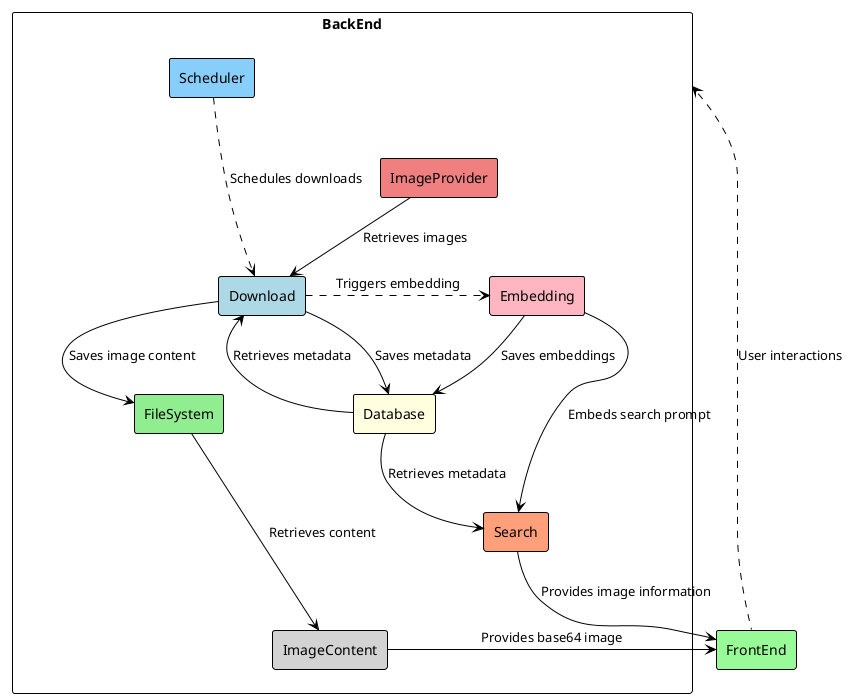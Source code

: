 @startuml "MiraVeja - Block Diagram v0.0.1"
!theme plain

rectangle "FrontEnd" as FE #PaleGreen

rectangle "BackEnd" as BE {
    rectangle "Download" as download #LightBlue
    rectangle "FileSystem" as filesystem #LightGreen
    rectangle "Database" as database #LightYellow
    rectangle "ImageProvider" as imageprovider #LightCoral
    rectangle "Scheduler" as scheduler #LightSkyBlue
    rectangle "Embedding" as embedding #LightPink
    rectangle "ImageContent" as content #LightGray
    rectangle "Search" as search #LightSalmon

    scheduler .d..> download : "Schedules downloads"
    imageprovider -d-> download : "Retrieves images"
    
    download -d-> database : "Saves metadata"
    database -u-> download : "Retrieves metadata"

    download -d-> filesystem : "Saves image content"

    download .r.> embedding : "Triggers embedding"
    embedding -d-> database : "Saves embeddings"

    database -d-> search : "Retrieves metadata"
    filesystem --d-> content : "Retrieves content"
    embedding -d-> search : "Embeds search prompt"

    content -r-> FE : "Provides base64 image"
    search -r-> FE : "Provides image information"

    FE .u.> BE : "User interactions"
}

@enduml